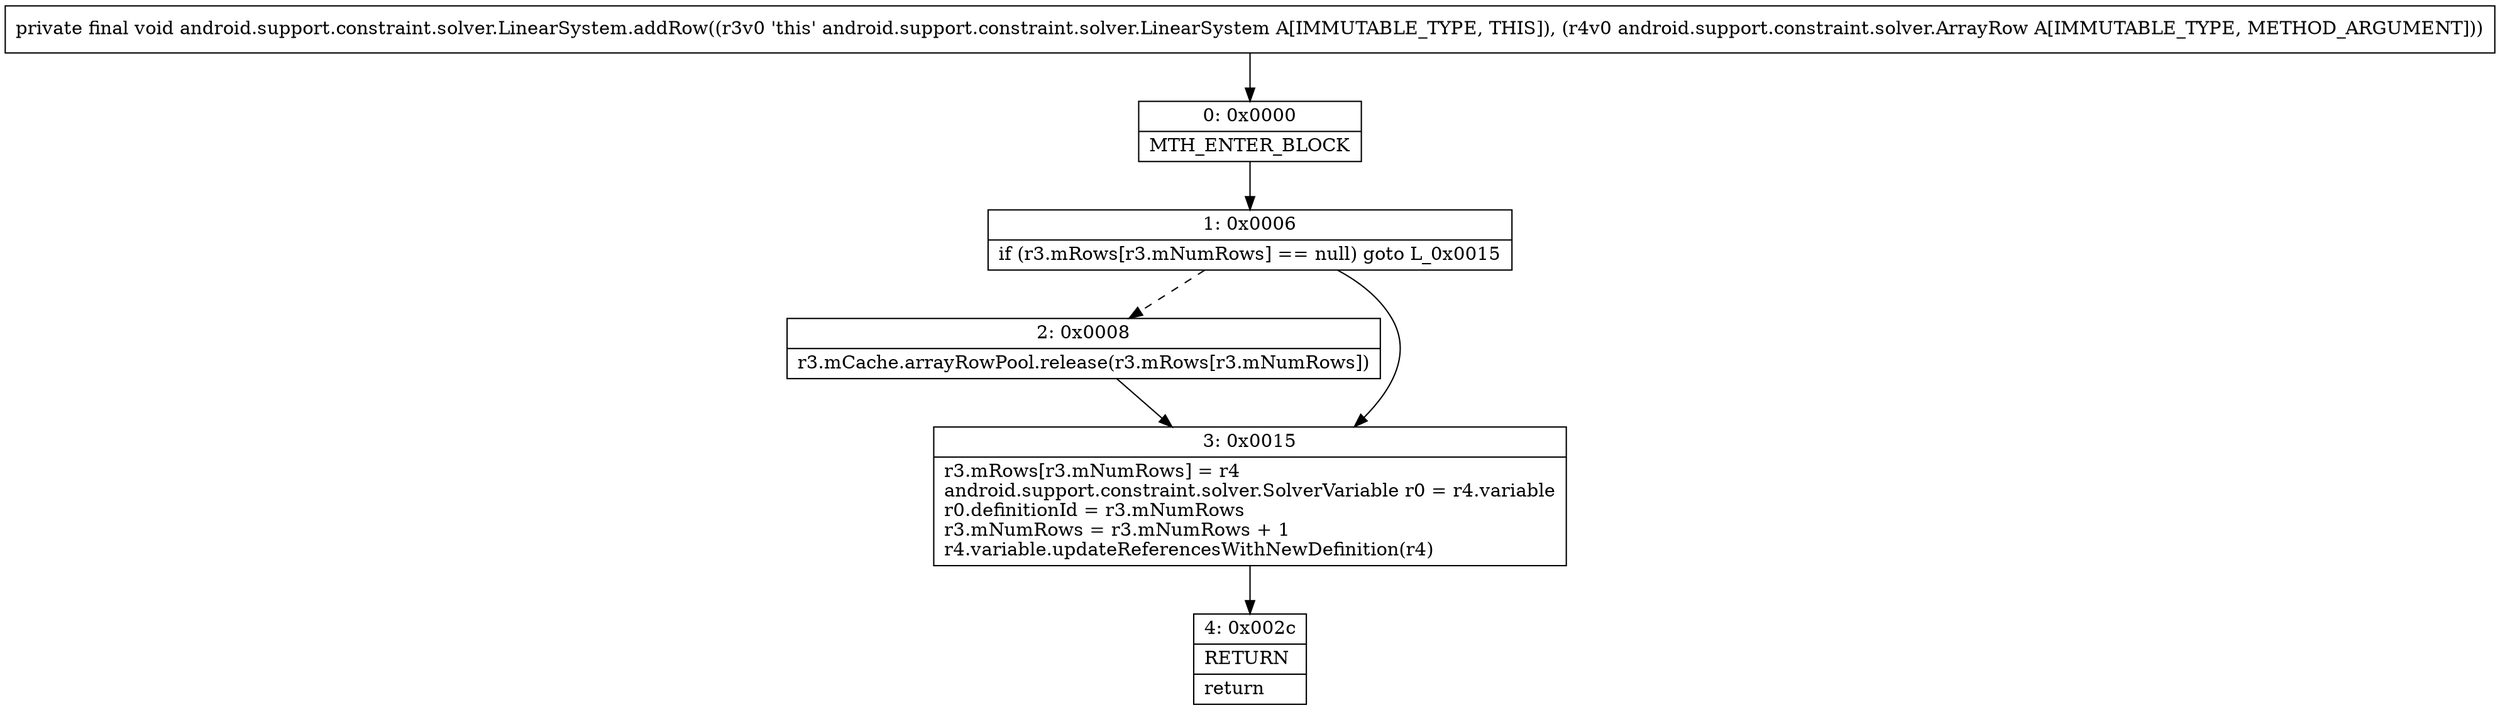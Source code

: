 digraph "CFG forandroid.support.constraint.solver.LinearSystem.addRow(Landroid\/support\/constraint\/solver\/ArrayRow;)V" {
Node_0 [shape=record,label="{0\:\ 0x0000|MTH_ENTER_BLOCK\l}"];
Node_1 [shape=record,label="{1\:\ 0x0006|if (r3.mRows[r3.mNumRows] == null) goto L_0x0015\l}"];
Node_2 [shape=record,label="{2\:\ 0x0008|r3.mCache.arrayRowPool.release(r3.mRows[r3.mNumRows])\l}"];
Node_3 [shape=record,label="{3\:\ 0x0015|r3.mRows[r3.mNumRows] = r4\landroid.support.constraint.solver.SolverVariable r0 = r4.variable\lr0.definitionId = r3.mNumRows\lr3.mNumRows = r3.mNumRows + 1\lr4.variable.updateReferencesWithNewDefinition(r4)\l}"];
Node_4 [shape=record,label="{4\:\ 0x002c|RETURN\l|return\l}"];
MethodNode[shape=record,label="{private final void android.support.constraint.solver.LinearSystem.addRow((r3v0 'this' android.support.constraint.solver.LinearSystem A[IMMUTABLE_TYPE, THIS]), (r4v0 android.support.constraint.solver.ArrayRow A[IMMUTABLE_TYPE, METHOD_ARGUMENT])) }"];
MethodNode -> Node_0;
Node_0 -> Node_1;
Node_1 -> Node_2[style=dashed];
Node_1 -> Node_3;
Node_2 -> Node_3;
Node_3 -> Node_4;
}

